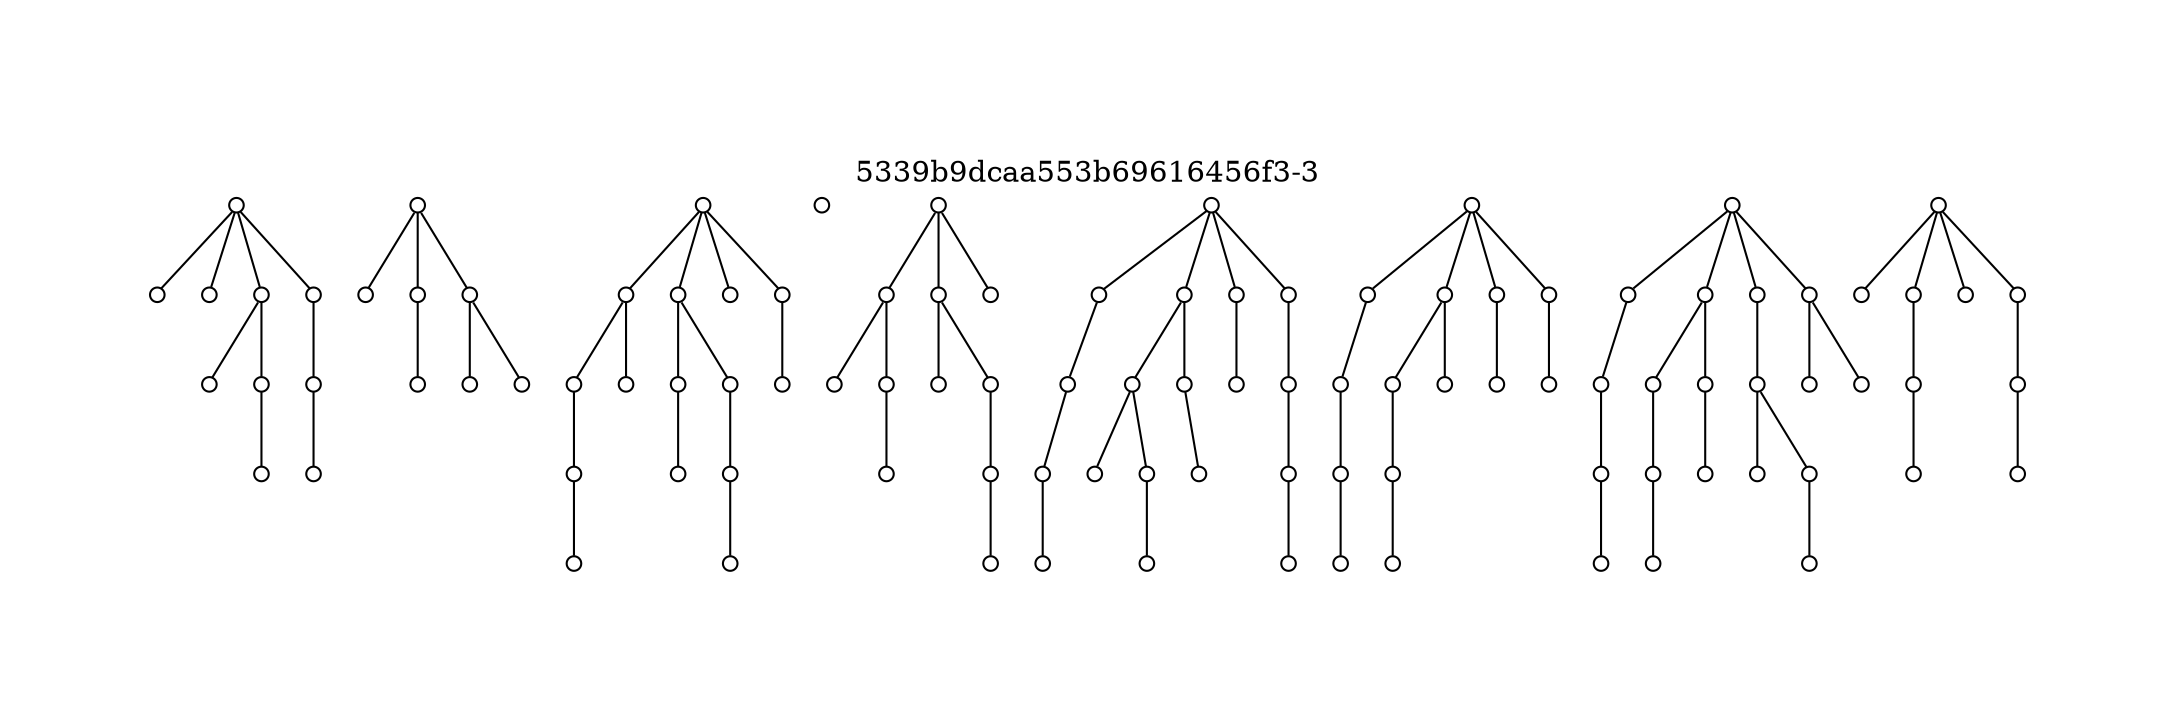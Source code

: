 strict graph "5339b9dcaa553b69616456f3-3" {
labelloc=t;
ratio=auto;
pad="1.0";
label="5339b9dcaa553b69616456f3-3";
node [fixedsize=true, width="0.1", shape=circle, height="0.1", label=""];
0;
1;
2;
3;
4;
15;
16;
20;
68;
83;
341;
343;
344;
345;
354;
359;
361;
682;
683;
684;
685;
686;
687;
688;
692;
694;
699;
703;
724;
732;
768;
884;
968;
1023;
1024;
1026;
1027;
1030;
1031;
1038;
1039;
1057;
1089;
1289;
1364;
1365;
1366;
1367;
1368;
1369;
1373;
1376;
1379;
1382;
1386;
1402;
1404;
1416;
1437;
1453;
1526;
1659;
1705;
1706;
1707;
1708;
1709;
1710;
1716;
1717;
1721;
1722;
1728;
1750;
1801;
1888;
2046;
2047;
2048;
2049;
2050;
2052;
2055;
2057;
2060;
2064;
2065;
2072;
2083;
2094;
2103;
2105;
2152;
2196;
2285;
2387;
2388;
2389;
2390;
2391;
2399;
2407;
2439;
2471;
0 -- 1;
0 -- 2;
0 -- 4;
0 -- 3;
3 -- 15;
3 -- 16;
20 -- 83;
4 -- 20;
16 -- 68;
341 -- 343;
344 -- 354;
341 -- 344;
341 -- 345;
345 -- 359;
345 -- 361;
682 -- 683;
682 -- 684;
682 -- 685;
682 -- 686;
683 -- 687;
683 -- 688;
684 -- 692;
692 -- 724;
684 -- 694;
694 -- 732;
686 -- 699;
687 -- 703;
732 -- 884;
703 -- 768;
1023 -- 1024;
1026 -- 1039;
1023 -- 1026;
1023 -- 1027;
1024 -- 1030;
1024 -- 1031;
1031 -- 1057;
1026 -- 1038;
1039 -- 1089;
1089 -- 1289;
1364 -- 1365;
1364 -- 1366;
1364 -- 1367;
1364 -- 1368;
1368 -- 1382;
1365 -- 1369;
1366 -- 1373;
1373 -- 1402;
1373 -- 1404;
1366 -- 1376;
1376 -- 1416;
1367 -- 1379;
1369 -- 1386;
1386 -- 1453;
1382 -- 1437;
1404 -- 1526;
1437 -- 1659;
1705 -- 1708;
1705 -- 1709;
1705 -- 1706;
1705 -- 1707;
1706 -- 1710;
1707 -- 1717;
1707 -- 1716;
1708 -- 1721;
1709 -- 1722;
1710 -- 1728;
1716 -- 1750;
1728 -- 1801;
1750 -- 1888;
2046 -- 2050;
2046 -- 2049;
2046 -- 2048;
2046 -- 2047;
2048 -- 2055;
2048 -- 2057;
2047 -- 2052;
2055 -- 2083;
2060 -- 2103;
2060 -- 2105;
2049 -- 2060;
2050 -- 2064;
2050 -- 2065;
2052 -- 2072;
2057 -- 2094;
2072 -- 2152;
2083 -- 2196;
2105 -- 2285;
2387 -- 2389;
2387 -- 2388;
2387 -- 2390;
2391 -- 2407;
2387 -- 2391;
2389 -- 2399;
2399 -- 2439;
2407 -- 2471;
}
